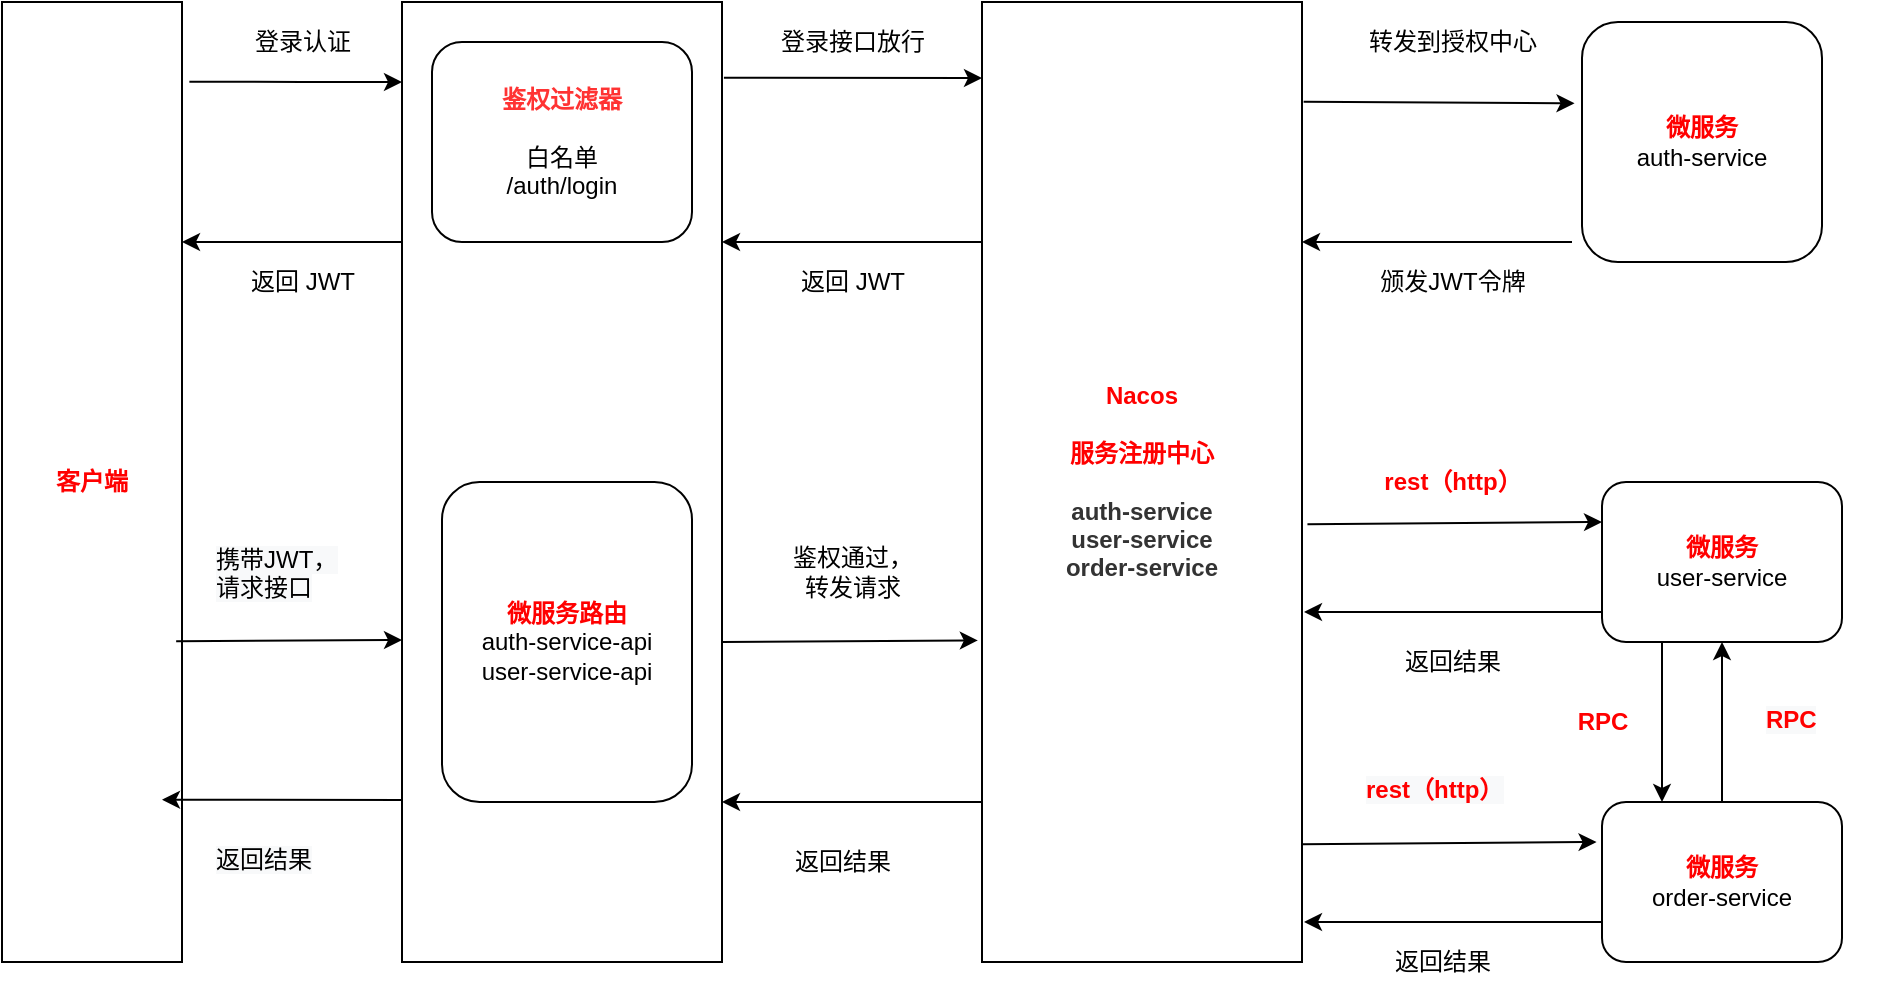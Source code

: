 <mxfile version="14.6.9" type="github">
  <diagram id="TEFfdI7SuJgbTy4nAbBn" name="第 1 页">
    <mxGraphModel dx="1032" dy="961" grid="1" gridSize="10" guides="1" tooltips="1" connect="1" arrows="1" fold="1" page="1" pageScale="1" pageWidth="827" pageHeight="1169" math="0" shadow="0">
      <root>
        <mxCell id="0" />
        <mxCell id="1" parent="0" />
        <mxCell id="0lumbmYqUkXYzNoHHmEW-7" value="&lt;font color=&quot;#ff0000&quot;&gt;&lt;b&gt;客户端&lt;/b&gt;&lt;/font&gt;" style="rounded=0;whiteSpace=wrap;html=1;" vertex="1" parent="1">
          <mxGeometry y="80" width="90" height="480" as="geometry" />
        </mxCell>
        <mxCell id="0lumbmYqUkXYzNoHHmEW-9" value="" style="endArrow=classic;html=1;exitX=1.041;exitY=0.083;exitDx=0;exitDy=0;exitPerimeter=0;" edge="1" parent="1" source="0lumbmYqUkXYzNoHHmEW-7">
          <mxGeometry width="50" height="50" relative="1" as="geometry">
            <mxPoint x="410" y="350" as="sourcePoint" />
            <mxPoint x="200" y="120" as="targetPoint" />
            <Array as="points">
              <mxPoint x="160" y="120" />
            </Array>
          </mxGeometry>
        </mxCell>
        <mxCell id="0lumbmYqUkXYzNoHHmEW-10" value="" style="rounded=0;whiteSpace=wrap;html=1;" vertex="1" parent="1">
          <mxGeometry x="200" y="80" width="160" height="480" as="geometry" />
        </mxCell>
        <mxCell id="0lumbmYqUkXYzNoHHmEW-11" value="&lt;b&gt;&lt;font color=&quot;#ff3333&quot;&gt;鉴权过滤器&lt;br&gt;&lt;/font&gt;&lt;/b&gt;&lt;br&gt;白名单&lt;br&gt;/auth/login" style="rounded=1;whiteSpace=wrap;html=1;" vertex="1" parent="1">
          <mxGeometry x="215" y="100" width="130" height="100" as="geometry" />
        </mxCell>
        <mxCell id="0lumbmYqUkXYzNoHHmEW-12" value="&lt;b&gt;&lt;font color=&quot;#ff0000&quot;&gt;微服务路由&lt;/font&gt;&lt;/b&gt;&lt;br&gt;auth-service-api&lt;br&gt;user-service-api" style="rounded=1;whiteSpace=wrap;html=1;" vertex="1" parent="1">
          <mxGeometry x="220" y="320" width="125" height="160" as="geometry" />
        </mxCell>
        <mxCell id="0lumbmYqUkXYzNoHHmEW-13" value="" style="endArrow=classic;html=1;exitX=1.006;exitY=0.079;exitDx=0;exitDy=0;exitPerimeter=0;" edge="1" parent="1" source="0lumbmYqUkXYzNoHHmEW-10">
          <mxGeometry width="50" height="50" relative="1" as="geometry">
            <mxPoint x="410" y="280" as="sourcePoint" />
            <mxPoint x="490" y="118" as="targetPoint" />
          </mxGeometry>
        </mxCell>
        <mxCell id="0lumbmYqUkXYzNoHHmEW-14" value="&lt;b&gt;&lt;font color=&quot;#ff0000&quot;&gt;Nacos&lt;/font&gt;&lt;br&gt;&lt;br&gt;&lt;font color=&quot;#ff0000&quot;&gt;服务注册中心&lt;/font&gt;&lt;br&gt;&lt;br&gt;&lt;font color=&quot;#333333&quot;&gt;auth-service&lt;br&gt;user-service&lt;br&gt;order-service&lt;/font&gt;&lt;br&gt;&lt;/b&gt;" style="rounded=0;whiteSpace=wrap;html=1;" vertex="1" parent="1">
          <mxGeometry x="490" y="80" width="160" height="480" as="geometry" />
        </mxCell>
        <mxCell id="0lumbmYqUkXYzNoHHmEW-15" value="登录接口放行" style="text;html=1;align=center;verticalAlign=middle;resizable=0;points=[];autosize=1;strokeColor=none;" vertex="1" parent="1">
          <mxGeometry x="370" y="90" width="110" height="20" as="geometry" />
        </mxCell>
        <mxCell id="0lumbmYqUkXYzNoHHmEW-16" value="" style="endArrow=classic;html=1;entryX=1;entryY=0.25;entryDx=0;entryDy=0;exitX=0;exitY=0.25;exitDx=0;exitDy=0;" edge="1" parent="1" source="0lumbmYqUkXYzNoHHmEW-10" target="0lumbmYqUkXYzNoHHmEW-7">
          <mxGeometry width="50" height="50" relative="1" as="geometry">
            <mxPoint x="160" y="200" as="sourcePoint" />
            <mxPoint x="210" y="150" as="targetPoint" />
          </mxGeometry>
        </mxCell>
        <mxCell id="0lumbmYqUkXYzNoHHmEW-17" value="登录认证" style="text;html=1;align=center;verticalAlign=middle;resizable=0;points=[];autosize=1;strokeColor=none;" vertex="1" parent="1">
          <mxGeometry x="110" y="90" width="80" height="20" as="geometry" />
        </mxCell>
        <mxCell id="0lumbmYqUkXYzNoHHmEW-18" value="返回 JWT" style="text;html=1;align=center;verticalAlign=middle;resizable=0;points=[];autosize=1;strokeColor=none;" vertex="1" parent="1">
          <mxGeometry x="110" y="210" width="80" height="20" as="geometry" />
        </mxCell>
        <mxCell id="0lumbmYqUkXYzNoHHmEW-19" value="" style="endArrow=classic;html=1;entryX=1;entryY=0.25;entryDx=0;entryDy=0;exitX=0;exitY=0.25;exitDx=0;exitDy=0;" edge="1" parent="1" source="0lumbmYqUkXYzNoHHmEW-14" target="0lumbmYqUkXYzNoHHmEW-10">
          <mxGeometry width="50" height="50" relative="1" as="geometry">
            <mxPoint x="440" y="200" as="sourcePoint" />
            <mxPoint x="490" y="150" as="targetPoint" />
          </mxGeometry>
        </mxCell>
        <mxCell id="0lumbmYqUkXYzNoHHmEW-20" value="返回 JWT" style="text;html=1;align=center;verticalAlign=middle;resizable=0;points=[];autosize=1;strokeColor=none;" vertex="1" parent="1">
          <mxGeometry x="385" y="210" width="80" height="20" as="geometry" />
        </mxCell>
        <mxCell id="0lumbmYqUkXYzNoHHmEW-21" value="&lt;b&gt;&lt;font color=&quot;#ff0000&quot;&gt;微服务&lt;br&gt;&lt;/font&gt;&lt;/b&gt;auth-service" style="rounded=1;whiteSpace=wrap;html=1;" vertex="1" parent="1">
          <mxGeometry x="790" y="90" width="120" height="120" as="geometry" />
        </mxCell>
        <mxCell id="0lumbmYqUkXYzNoHHmEW-22" value="" style="endArrow=classic;html=1;entryX=-0.031;entryY=0.339;entryDx=0;entryDy=0;entryPerimeter=0;exitX=1.005;exitY=0.104;exitDx=0;exitDy=0;exitPerimeter=0;" edge="1" parent="1" source="0lumbmYqUkXYzNoHHmEW-14" target="0lumbmYqUkXYzNoHHmEW-21">
          <mxGeometry width="50" height="50" relative="1" as="geometry">
            <mxPoint x="650" y="120" as="sourcePoint" />
            <mxPoint x="750" y="120" as="targetPoint" />
          </mxGeometry>
        </mxCell>
        <mxCell id="0lumbmYqUkXYzNoHHmEW-23" value="转发到授权中心" style="text;html=1;align=center;verticalAlign=middle;resizable=0;points=[];autosize=1;strokeColor=none;" vertex="1" parent="1">
          <mxGeometry x="660" y="90" width="130" height="20" as="geometry" />
        </mxCell>
        <mxCell id="0lumbmYqUkXYzNoHHmEW-24" value="" style="endArrow=classic;html=1;entryX=1;entryY=0.25;entryDx=0;entryDy=0;" edge="1" parent="1" target="0lumbmYqUkXYzNoHHmEW-14">
          <mxGeometry width="50" height="50" relative="1" as="geometry">
            <mxPoint x="785" y="200" as="sourcePoint" />
            <mxPoint x="420" y="280" as="targetPoint" />
            <Array as="points" />
          </mxGeometry>
        </mxCell>
        <mxCell id="0lumbmYqUkXYzNoHHmEW-25" value="颁发JWT令牌" style="text;html=1;align=center;verticalAlign=middle;resizable=0;points=[];autosize=1;strokeColor=none;" vertex="1" parent="1">
          <mxGeometry x="670" y="210" width="110" height="20" as="geometry" />
        </mxCell>
        <mxCell id="0lumbmYqUkXYzNoHHmEW-26" value="&lt;b style=&quot;color: rgb(255 , 0 , 0)&quot;&gt;微服务&lt;/b&gt;&lt;br&gt;user-service" style="rounded=1;whiteSpace=wrap;html=1;" vertex="1" parent="1">
          <mxGeometry x="800" y="320" width="120" height="80" as="geometry" />
        </mxCell>
        <mxCell id="0lumbmYqUkXYzNoHHmEW-28" value="" style="edgeStyle=orthogonalEdgeStyle;rounded=0;orthogonalLoop=1;jettySize=auto;html=1;" edge="1" parent="1" source="0lumbmYqUkXYzNoHHmEW-27" target="0lumbmYqUkXYzNoHHmEW-26">
          <mxGeometry relative="1" as="geometry" />
        </mxCell>
        <mxCell id="0lumbmYqUkXYzNoHHmEW-27" value="&lt;b style=&quot;color: rgb(255 , 0 , 0)&quot;&gt;微服务&lt;/b&gt;&lt;br&gt;order-service" style="rounded=1;whiteSpace=wrap;html=1;" vertex="1" parent="1">
          <mxGeometry x="800" y="480" width="120" height="80" as="geometry" />
        </mxCell>
        <mxCell id="0lumbmYqUkXYzNoHHmEW-31" value="" style="endArrow=classic;html=1;exitX=0.25;exitY=1;exitDx=0;exitDy=0;entryX=0.25;entryY=0;entryDx=0;entryDy=0;" edge="1" parent="1" source="0lumbmYqUkXYzNoHHmEW-26" target="0lumbmYqUkXYzNoHHmEW-27">
          <mxGeometry width="50" height="50" relative="1" as="geometry">
            <mxPoint x="750" y="470" as="sourcePoint" />
            <mxPoint x="800" y="420" as="targetPoint" />
          </mxGeometry>
        </mxCell>
        <mxCell id="0lumbmYqUkXYzNoHHmEW-32" value="&lt;b&gt;&lt;font color=&quot;#ff0000&quot;&gt;RPC&lt;/font&gt;&lt;/b&gt;" style="text;html=1;align=center;verticalAlign=middle;resizable=0;points=[];autosize=1;strokeColor=none;" vertex="1" parent="1">
          <mxGeometry x="775" y="430" width="50" height="20" as="geometry" />
        </mxCell>
        <mxCell id="0lumbmYqUkXYzNoHHmEW-33" value="&lt;b style=&quot;color: rgb(0, 0, 0); font-family: helvetica; font-size: 12px; font-style: normal; letter-spacing: normal; text-align: center; text-indent: 0px; text-transform: none; word-spacing: 0px; background-color: rgb(248, 249, 250);&quot;&gt;&lt;font color=&quot;#ff0000&quot;&gt;RPC&lt;/font&gt;&lt;/b&gt;" style="text;whiteSpace=wrap;html=1;" vertex="1" parent="1">
          <mxGeometry x="880" y="425" width="60" height="30" as="geometry" />
        </mxCell>
        <mxCell id="0lumbmYqUkXYzNoHHmEW-34" value="" style="endArrow=classic;html=1;exitX=1.017;exitY=0.544;exitDx=0;exitDy=0;exitPerimeter=0;" edge="1" parent="1" source="0lumbmYqUkXYzNoHHmEW-14">
          <mxGeometry width="50" height="50" relative="1" as="geometry">
            <mxPoint x="650" y="360" as="sourcePoint" />
            <mxPoint x="800" y="340" as="targetPoint" />
            <Array as="points" />
          </mxGeometry>
        </mxCell>
        <mxCell id="0lumbmYqUkXYzNoHHmEW-35" value="" style="endArrow=classic;html=1;" edge="1" parent="1">
          <mxGeometry width="50" height="50" relative="1" as="geometry">
            <mxPoint x="800" y="385" as="sourcePoint" />
            <mxPoint x="651" y="385" as="targetPoint" />
          </mxGeometry>
        </mxCell>
        <mxCell id="0lumbmYqUkXYzNoHHmEW-36" value="" style="endArrow=classic;html=1;entryX=0;entryY=0.25;entryDx=0;entryDy=0;exitX=1.017;exitY=0.544;exitDx=0;exitDy=0;exitPerimeter=0;" edge="1" parent="1">
          <mxGeometry width="50" height="50" relative="1" as="geometry">
            <mxPoint x="650" y="501.12" as="sourcePoint" />
            <mxPoint x="797.28" y="500" as="targetPoint" />
            <Array as="points" />
          </mxGeometry>
        </mxCell>
        <mxCell id="0lumbmYqUkXYzNoHHmEW-37" value="" style="endArrow=classic;html=1;" edge="1" parent="1">
          <mxGeometry width="50" height="50" relative="1" as="geometry">
            <mxPoint x="800" y="540" as="sourcePoint" />
            <mxPoint x="651" y="540" as="targetPoint" />
          </mxGeometry>
        </mxCell>
        <mxCell id="0lumbmYqUkXYzNoHHmEW-38" value="&lt;b&gt;&lt;font color=&quot;#ff0000&quot;&gt;rest（http）&lt;/font&gt;&lt;/b&gt;" style="text;html=1;align=center;verticalAlign=middle;resizable=0;points=[];autosize=1;strokeColor=none;" vertex="1" parent="1">
          <mxGeometry x="670" y="310" width="110" height="20" as="geometry" />
        </mxCell>
        <mxCell id="0lumbmYqUkXYzNoHHmEW-39" value="&lt;b style=&quot;color: rgb(0, 0, 0); font-family: helvetica; font-size: 12px; font-style: normal; letter-spacing: normal; text-align: center; text-indent: 0px; text-transform: none; word-spacing: 0px; background-color: rgb(248, 249, 250);&quot;&gt;&lt;font color=&quot;#ff0000&quot;&gt;rest（http）&lt;/font&gt;&lt;/b&gt;" style="text;whiteSpace=wrap;html=1;" vertex="1" parent="1">
          <mxGeometry x="680" y="460" width="120" height="30" as="geometry" />
        </mxCell>
        <mxCell id="0lumbmYqUkXYzNoHHmEW-40" value="返回结果" style="text;html=1;align=center;verticalAlign=middle;resizable=0;points=[];autosize=1;strokeColor=none;" vertex="1" parent="1">
          <mxGeometry x="685" y="400" width="80" height="20" as="geometry" />
        </mxCell>
        <mxCell id="0lumbmYqUkXYzNoHHmEW-43" value="返回结果" style="text;html=1;align=center;verticalAlign=middle;resizable=0;points=[];autosize=1;strokeColor=none;" vertex="1" parent="1">
          <mxGeometry x="680" y="550" width="80" height="20" as="geometry" />
        </mxCell>
        <mxCell id="0lumbmYqUkXYzNoHHmEW-44" value="" style="endArrow=classic;html=1;entryX=-0.013;entryY=0.665;entryDx=0;entryDy=0;entryPerimeter=0;" edge="1" parent="1" target="0lumbmYqUkXYzNoHHmEW-14">
          <mxGeometry width="50" height="50" relative="1" as="geometry">
            <mxPoint x="360" y="400" as="sourcePoint" />
            <mxPoint x="410" y="350" as="targetPoint" />
          </mxGeometry>
        </mxCell>
        <mxCell id="0lumbmYqUkXYzNoHHmEW-45" value="鉴权通过，&lt;br&gt;转发请求" style="text;html=1;align=center;verticalAlign=middle;resizable=0;points=[];autosize=1;strokeColor=none;" vertex="1" parent="1">
          <mxGeometry x="375" y="350" width="100" height="30" as="geometry" />
        </mxCell>
        <mxCell id="0lumbmYqUkXYzNoHHmEW-46" value="" style="endArrow=classic;html=1;" edge="1" parent="1">
          <mxGeometry width="50" height="50" relative="1" as="geometry">
            <mxPoint x="490" y="480" as="sourcePoint" />
            <mxPoint x="360" y="480" as="targetPoint" />
          </mxGeometry>
        </mxCell>
        <mxCell id="0lumbmYqUkXYzNoHHmEW-47" value="返回结果" style="text;html=1;align=center;verticalAlign=middle;resizable=0;points=[];autosize=1;strokeColor=none;" vertex="1" parent="1">
          <mxGeometry x="380" y="500" width="80" height="20" as="geometry" />
        </mxCell>
        <mxCell id="0lumbmYqUkXYzNoHHmEW-48" value="" style="endArrow=classic;html=1;" edge="1" parent="1">
          <mxGeometry width="50" height="50" relative="1" as="geometry">
            <mxPoint x="200" y="479" as="sourcePoint" />
            <mxPoint x="80" y="478.82" as="targetPoint" />
          </mxGeometry>
        </mxCell>
        <mxCell id="0lumbmYqUkXYzNoHHmEW-49" value="&lt;span style=&quot;color: rgb(0, 0, 0); font-family: helvetica; font-size: 12px; font-style: normal; font-weight: 400; letter-spacing: normal; text-align: center; text-indent: 0px; text-transform: none; word-spacing: 0px; background-color: rgb(248, 249, 250); display: inline; float: none;&quot;&gt;返回结果&lt;/span&gt;" style="text;whiteSpace=wrap;html=1;" vertex="1" parent="1">
          <mxGeometry x="105" y="495" width="90" height="30" as="geometry" />
        </mxCell>
        <mxCell id="0lumbmYqUkXYzNoHHmEW-50" value="" style="endArrow=classic;html=1;" edge="1" parent="1">
          <mxGeometry width="50" height="50" relative="1" as="geometry">
            <mxPoint x="87.08" y="399.62" as="sourcePoint" />
            <mxPoint x="200" y="399" as="targetPoint" />
          </mxGeometry>
        </mxCell>
        <mxCell id="0lumbmYqUkXYzNoHHmEW-51" value="&lt;span style=&quot;color: rgb(0 , 0 , 0) ; font-family: &amp;#34;helvetica&amp;#34; ; font-size: 12px ; font-style: normal ; font-weight: 400 ; letter-spacing: normal ; text-align: center ; text-indent: 0px ; text-transform: none ; word-spacing: 0px ; background-color: rgb(248 , 249 , 250) ; display: inline ; float: none&quot;&gt;携带JWT，&lt;/span&gt;&lt;br style=&quot;color: rgb(0 , 0 , 0) ; font-family: &amp;#34;helvetica&amp;#34; ; font-size: 12px ; font-style: normal ; font-weight: 400 ; letter-spacing: normal ; text-align: center ; text-indent: 0px ; text-transform: none ; word-spacing: 0px ; background-color: rgb(248 , 249 , 250)&quot;&gt;&lt;span style=&quot;color: rgb(0 , 0 , 0) ; font-family: &amp;#34;helvetica&amp;#34; ; font-size: 12px ; font-style: normal ; font-weight: 400 ; letter-spacing: normal ; text-align: center ; text-indent: 0px ; text-transform: none ; word-spacing: 0px ; background-color: rgb(248 , 249 , 250) ; display: inline ; float: none&quot;&gt;请求接口&lt;/span&gt;" style="text;whiteSpace=wrap;html=1;" vertex="1" parent="1">
          <mxGeometry x="105" y="345" width="85" height="40" as="geometry" />
        </mxCell>
      </root>
    </mxGraphModel>
  </diagram>
</mxfile>
